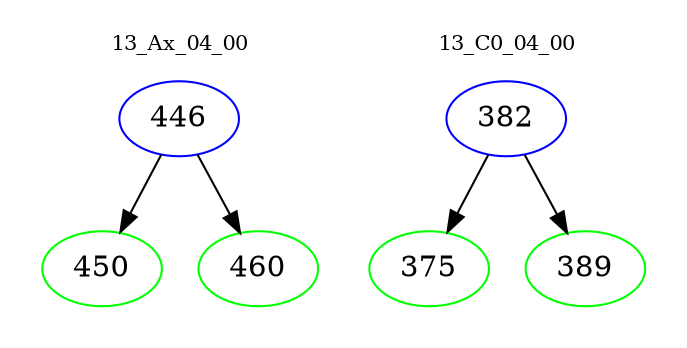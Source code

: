 digraph{
subgraph cluster_0 {
color = white
label = "13_Ax_04_00";
fontsize=10;
T0_446 [label="446", color="blue"]
T0_446 -> T0_450 [color="black"]
T0_450 [label="450", color="green"]
T0_446 -> T0_460 [color="black"]
T0_460 [label="460", color="green"]
}
subgraph cluster_1 {
color = white
label = "13_C0_04_00";
fontsize=10;
T1_382 [label="382", color="blue"]
T1_382 -> T1_375 [color="black"]
T1_375 [label="375", color="green"]
T1_382 -> T1_389 [color="black"]
T1_389 [label="389", color="green"]
}
}
